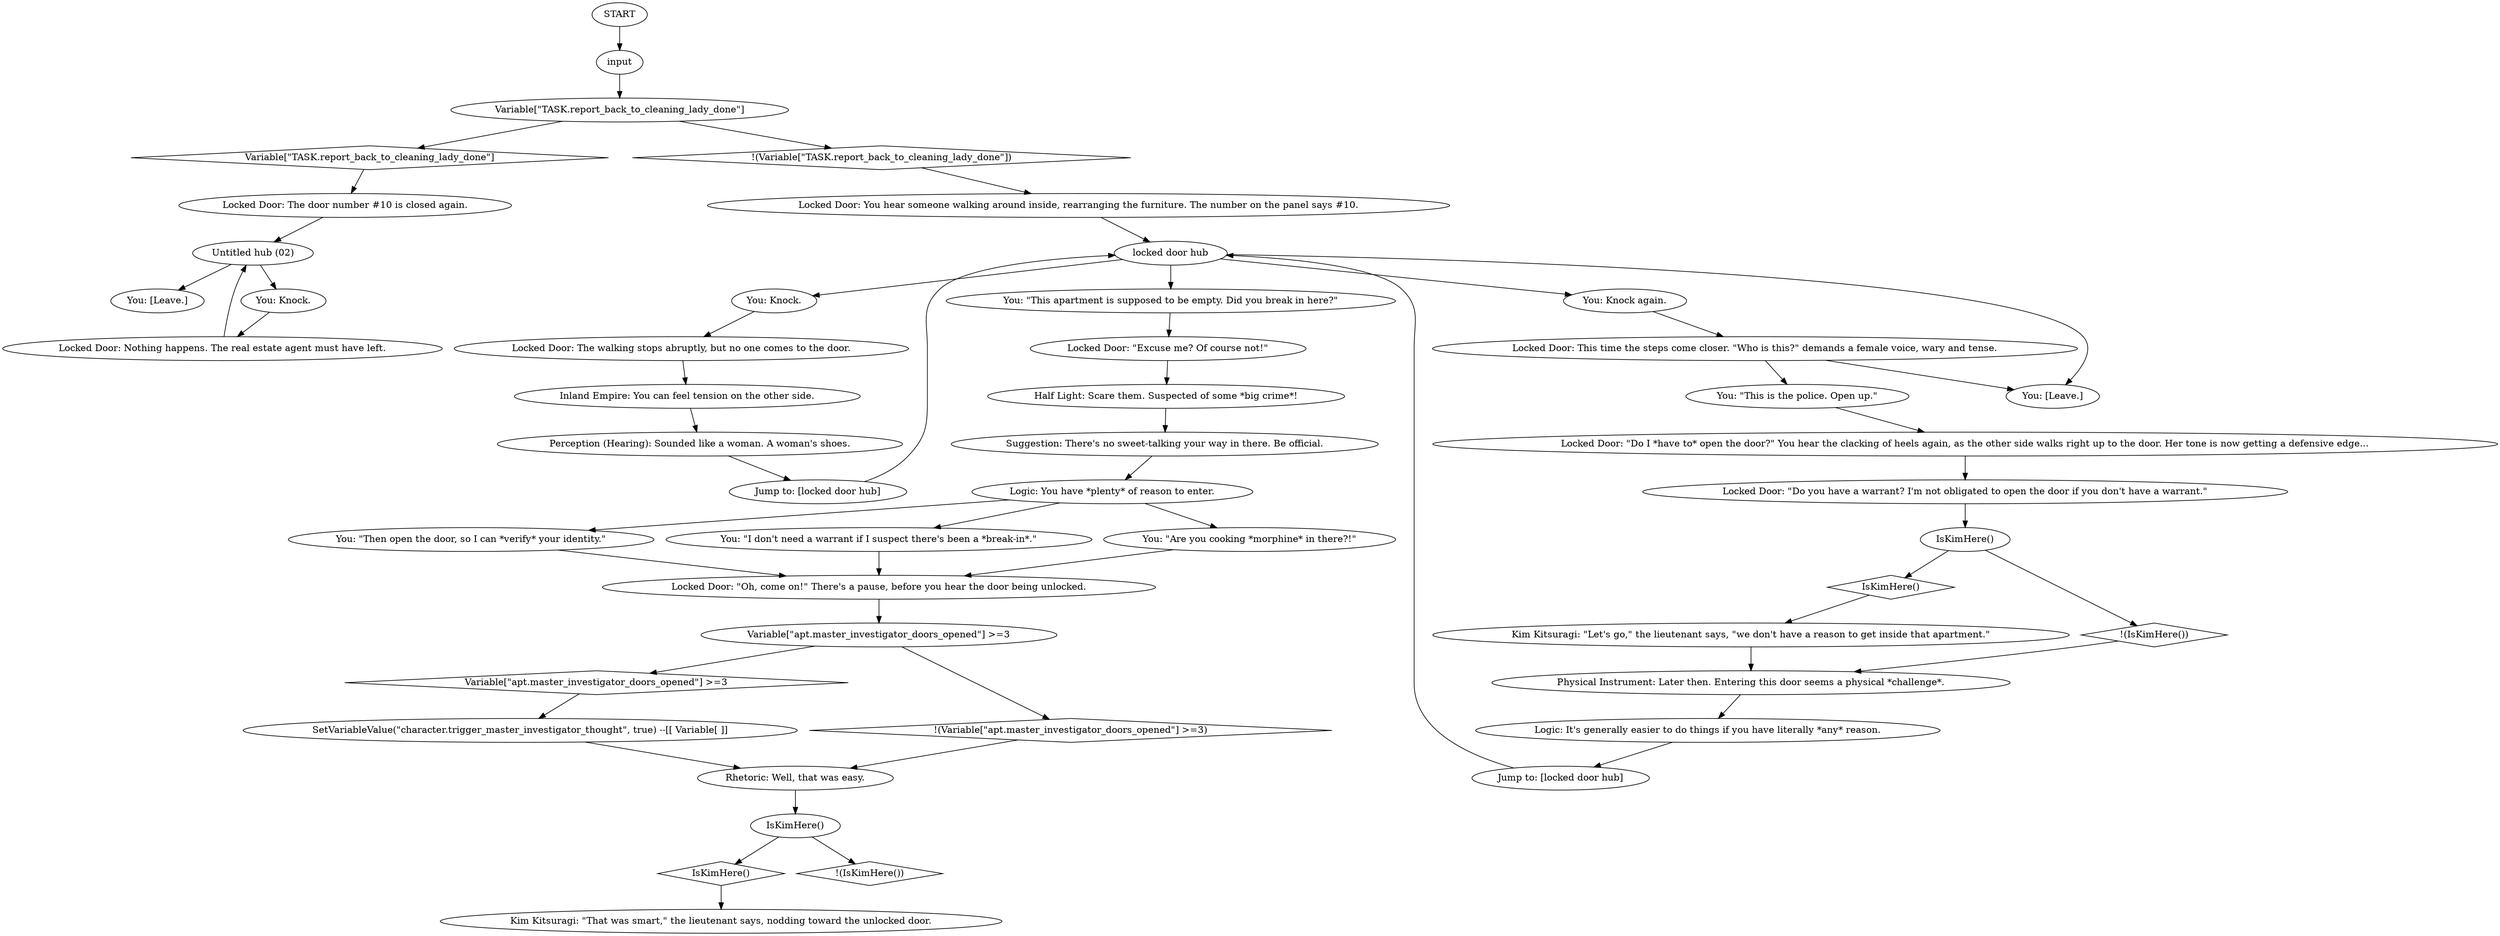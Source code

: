 # APT / EMPTY ROOM DOOR
# APARTMENT #10. A door leading to the apt with a real estate agent.
# ==================================================
digraph G {
	  0 [label="START"];
	  1 [label="input"];
	  2 [label="Suggestion: There's no sweet-talking your way in there. Be official."];
	  3 [label="Jump to: [locked door hub]"];
	  4 [label="Half Light: Scare them. Suspected of some *big crime*!"];
	  5 [label="Locked Door: The walking stops abruptly, but no one comes to the door."];
	  6 [label="Inland Empire: You can feel tension on the other side."];
	  7 [label="Locked Door: \"Oh, come on!\" There's a pause, before you hear the door being unlocked."];
	  8 [label="You: [Leave.]"];
	  9 [label="Kim Kitsuragi: \"Let's go,\" the lieutenant says, \"we don't have a reason to get inside that apartment.\""];
	  10 [label="You: \"I don't need a warrant if I suspect there's been a *break-in*.\""];
	  11 [label="Untitled hub (02)"];
	  12 [label="You: Knock."];
	  13 [label="Locked Door: You hear someone walking around inside, rearranging the furniture. The number on the panel says #10."];
	  14 [label="You: Knock again."];
	  15 [label="IsKimHere()"];
	  16 [label="IsKimHere()", shape=diamond];
	  17 [label="!(IsKimHere())", shape=diamond];
	  18 [label="Locked Door: \"Excuse me? Of course not!\""];
	  19 [label="Locked Door: The door number #10 is closed again."];
	  20 [label="Perception (Hearing): Sounded like a woman. A woman's shoes."];
	  21 [label="Logic: You have *plenty* of reason to enter."];
	  22 [label="You: [Leave.]"];
	  23 [label="Rhetoric: Well, that was easy."];
	  24 [label="You: \"Are you cooking *morphine* in there?!\""];
	  25 [label="You: Knock."];
	  26 [label="Locked Door: \"Do I *have to* open the door?\" You hear the clacking of heels again, as the other side walks right up to the door. Her tone is now getting a defensive edge..."];
	  27 [label="Locked Door: \"Do you have a warrant? I'm not obligated to open the door if you don't have a warrant.\""];
	  28 [label="You: \"Then open the door, so I can *verify* your identity.\""];
	  30 [label="Locked Door: This time the steps come closer. \"Who is this?\" demands a female voice, wary and tense."];
	  31 [label="SetVariableValue(\"character.trigger_master_investigator_thought\", true) --[[ Variable[ ]]"];
	  32 [label="IsKimHere()"];
	  33 [label="IsKimHere()", shape=diamond];
	  34 [label="!(IsKimHere())", shape=diamond];
	  35 [label="Variable[\"apt.master_investigator_doors_opened\"] >=3"];
	  36 [label="Variable[\"apt.master_investigator_doors_opened\"] >=3", shape=diamond];
	  37 [label="!(Variable[\"apt.master_investigator_doors_opened\"] >=3)", shape=diamond];
	  38 [label="You: \"This is the police. Open up.\""];
	  39 [label="Kim Kitsuragi: \"That was smart,\" the lieutenant says, nodding toward the unlocked door."];
	  40 [label="Variable[\"TASK.report_back_to_cleaning_lady_done\"]"];
	  41 [label="Variable[\"TASK.report_back_to_cleaning_lady_done\"]", shape=diamond];
	  42 [label="!(Variable[\"TASK.report_back_to_cleaning_lady_done\"])", shape=diamond];
	  43 [label="Locked Door: Nothing happens. The real estate agent must have left."];
	  44 [label="Logic: It's generally easier to do things if you have literally *any* reason."];
	  45 [label="locked door hub"];
	  46 [label="Jump to: [locked door hub]"];
	  47 [label="You: \"This apartment is supposed to be empty. Did you break in here?\""];
	  48 [label="Physical Instrument: Later then. Entering this door seems a physical *challenge*."];
	  0 -> 1
	  1 -> 40
	  2 -> 21
	  3 -> 45
	  4 -> 2
	  5 -> 6
	  6 -> 20
	  7 -> 35
	  9 -> 48
	  10 -> 7
	  11 -> 8
	  11 -> 12
	  12 -> 43
	  13 -> 45
	  14 -> 30
	  15 -> 16
	  15 -> 17
	  16 -> 9
	  17 -> 48
	  18 -> 4
	  19 -> 11
	  20 -> 46
	  21 -> 24
	  21 -> 10
	  21 -> 28
	  23 -> 32
	  24 -> 7
	  25 -> 5
	  26 -> 27
	  27 -> 15
	  28 -> 7
	  30 -> 38
	  30 -> 22
	  31 -> 23
	  32 -> 33
	  32 -> 34
	  33 -> 39
	  35 -> 36
	  35 -> 37
	  36 -> 31
	  37 -> 23
	  38 -> 26
	  40 -> 41
	  40 -> 42
	  41 -> 19
	  42 -> 13
	  43 -> 11
	  44 -> 3
	  45 -> 25
	  45 -> 22
	  45 -> 14
	  45 -> 47
	  46 -> 45
	  47 -> 18
	  48 -> 44
}


